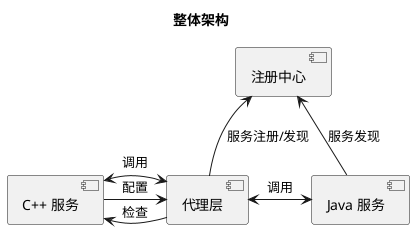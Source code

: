 @startuml

title 整体架构

[CPService] as "C++ 服务"
[Proxy] as "代理层"
[Registry] as "注册中心"
[JavaService] as "Java 服务"

[CPService] -> [Proxy] : 配置
[CPService] <- [Proxy] : 检查
[CPService] <-> [Proxy] : 调用
[Proxy] -up-> [Registry] : 服务注册/发现
[Proxy] <-> [JavaService] : 调用
[JavaService] -> [Registry] : 服务发现

@enduml
